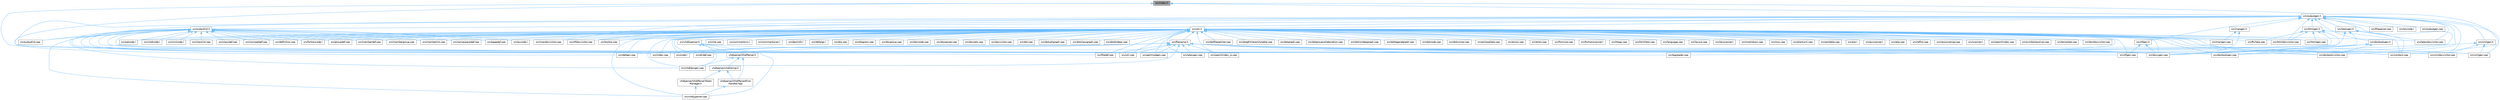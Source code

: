 digraph "src/index.h"
{
 // INTERACTIVE_SVG=YES
 // LATEX_PDF_SIZE
  bgcolor="transparent";
  edge [fontname=Helvetica,fontsize=10,labelfontname=Helvetica,labelfontsize=10];
  node [fontname=Helvetica,fontsize=10,shape=box,height=0.2,width=0.4];
  Node1 [label="src/index.h",height=0.2,width=0.4,color="gray40", fillcolor="grey60", style="filled", fontcolor="black",tooltip=" "];
  Node1 -> Node2 [dir="back",color="steelblue1",style="solid"];
  Node2 [label="src/context.cpp",height=0.2,width=0.4,color="grey40", fillcolor="white", style="filled",URL="$db/d12/context_8cpp.html",tooltip=" "];
  Node1 -> Node3 [dir="back",color="steelblue1",style="solid"];
  Node3 [label="src/doxygen.cpp",height=0.2,width=0.4,color="grey40", fillcolor="white", style="filled",URL="$dc/d98/doxygen_8cpp.html",tooltip=" "];
  Node1 -> Node4 [dir="back",color="steelblue1",style="solid"];
  Node4 [label="src/index.cpp",height=0.2,width=0.4,color="grey40", fillcolor="white", style="filled",URL="$db/d14/index_8cpp.html",tooltip="This file contains functions for the various index pages."];
  Node1 -> Node5 [dir="back",color="steelblue1",style="solid"];
  Node5 [label="src/outputgen.h",height=0.2,width=0.4,color="grey40", fillcolor="white", style="filled",URL="$df/d06/outputgen_8h.html",tooltip=" "];
  Node5 -> Node6 [dir="back",color="steelblue1",style="solid"];
  Node6 [label="src/defgen.cpp",height=0.2,width=0.4,color="grey40", fillcolor="white", style="filled",URL="$d3/d17/defgen_8cpp.html",tooltip=" "];
  Node5 -> Node7 [dir="back",color="steelblue1",style="solid"];
  Node7 [label="src/docbookgen.cpp",height=0.2,width=0.4,color="grey40", fillcolor="white", style="filled",URL="$d8/d29/docbookgen_8cpp.html",tooltip=" "];
  Node5 -> Node8 [dir="back",color="steelblue1",style="solid"];
  Node8 [label="src/docbookgen.h",height=0.2,width=0.4,color="grey40", fillcolor="white", style="filled",URL="$de/dea/docbookgen_8h.html",tooltip=" "];
  Node8 -> Node7 [dir="back",color="steelblue1",style="solid"];
  Node8 -> Node9 [dir="back",color="steelblue1",style="solid"];
  Node9 [label="src/docbookvisitor.cpp",height=0.2,width=0.4,color="grey40", fillcolor="white", style="filled",URL="$dc/d05/docbookvisitor_8cpp.html",tooltip=" "];
  Node8 -> Node3 [dir="back",color="steelblue1",style="solid"];
  Node5 -> Node9 [dir="back",color="steelblue1",style="solid"];
  Node5 -> Node10 [dir="back",color="steelblue1",style="solid"];
  Node10 [label="src/fileparser.cpp",height=0.2,width=0.4,color="grey40", fillcolor="white", style="filled",URL="$d9/d74/fileparser_8cpp.html",tooltip=" "];
  Node5 -> Node11 [dir="back",color="steelblue1",style="solid"];
  Node11 [label="src/htmldocvisitor.cpp",height=0.2,width=0.4,color="grey40", fillcolor="white", style="filled",URL="$da/db0/htmldocvisitor_8cpp.html",tooltip=" "];
  Node5 -> Node12 [dir="back",color="steelblue1",style="solid"];
  Node12 [label="src/htmlgen.h",height=0.2,width=0.4,color="grey40", fillcolor="white", style="filled",URL="$d8/d56/htmlgen_8h.html",tooltip=" "];
  Node12 -> Node2 [dir="back",color="steelblue1",style="solid"];
  Node12 -> Node3 [dir="back",color="steelblue1",style="solid"];
  Node12 -> Node13 [dir="back",color="steelblue1",style="solid"];
  Node13 [label="src/ftvhelp.cpp",height=0.2,width=0.4,color="grey40", fillcolor="white", style="filled",URL="$db/d41/ftvhelp_8cpp.html",tooltip=" "];
  Node12 -> Node11 [dir="back",color="steelblue1",style="solid"];
  Node12 -> Node14 [dir="back",color="steelblue1",style="solid"];
  Node14 [label="src/htmlgen.cpp",height=0.2,width=0.4,color="grey40", fillcolor="white", style="filled",URL="$d8/d6e/htmlgen_8cpp.html",tooltip=" "];
  Node12 -> Node4 [dir="back",color="steelblue1",style="solid"];
  Node5 -> Node15 [dir="back",color="steelblue1",style="solid"];
  Node15 [label="src/latexdocvisitor.cpp",height=0.2,width=0.4,color="grey40", fillcolor="white", style="filled",URL="$d1/d4e/latexdocvisitor_8cpp.html",tooltip=" "];
  Node5 -> Node16 [dir="back",color="steelblue1",style="solid"];
  Node16 [label="src/latexgen.h",height=0.2,width=0.4,color="grey40", fillcolor="white", style="filled",URL="$d6/d9c/latexgen_8h.html",tooltip=" "];
  Node16 -> Node2 [dir="back",color="steelblue1",style="solid"];
  Node16 -> Node3 [dir="back",color="steelblue1",style="solid"];
  Node16 -> Node15 [dir="back",color="steelblue1",style="solid"];
  Node16 -> Node17 [dir="back",color="steelblue1",style="solid"];
  Node17 [label="src/latexgen.cpp",height=0.2,width=0.4,color="grey40", fillcolor="white", style="filled",URL="$d4/d42/latexgen_8cpp.html",tooltip=" "];
  Node5 -> Node18 [dir="back",color="steelblue1",style="solid"];
  Node18 [label="src/lexcode.l",height=0.2,width=0.4,color="grey40", fillcolor="white", style="filled",URL="$d0/d7e/lexcode_8l.html",tooltip=" "];
  Node5 -> Node19 [dir="back",color="steelblue1",style="solid"];
  Node19 [label="src/mandocvisitor.cpp",height=0.2,width=0.4,color="grey40", fillcolor="white", style="filled",URL="$d8/dde/mandocvisitor_8cpp.html",tooltip=" "];
  Node5 -> Node20 [dir="back",color="steelblue1",style="solid"];
  Node20 [label="src/mangen.h",height=0.2,width=0.4,color="grey40", fillcolor="white", style="filled",URL="$da/dc0/mangen_8h.html",tooltip=" "];
  Node20 -> Node3 [dir="back",color="steelblue1",style="solid"];
  Node20 -> Node21 [dir="back",color="steelblue1",style="solid"];
  Node21 [label="src/mangen.cpp",height=0.2,width=0.4,color="grey40", fillcolor="white", style="filled",URL="$d7/de7/mangen_8cpp.html",tooltip=" "];
  Node5 -> Node22 [dir="back",color="steelblue1",style="solid"];
  Node22 [label="src/outputgen.cpp",height=0.2,width=0.4,color="grey40", fillcolor="white", style="filled",URL="$d0/d17/outputgen_8cpp.html",tooltip=" "];
  Node5 -> Node23 [dir="back",color="steelblue1",style="solid"];
  Node23 [label="src/outputlist.cpp",height=0.2,width=0.4,color="grey40", fillcolor="white", style="filled",URL="$db/dd8/outputlist_8cpp.html",tooltip=" "];
  Node5 -> Node24 [dir="back",color="steelblue1",style="solid"];
  Node24 [label="src/outputlist.h",height=0.2,width=0.4,color="grey40", fillcolor="white", style="filled",URL="$d2/db9/outputlist_8h.html",tooltip=" "];
  Node24 -> Node25 [dir="back",color="steelblue1",style="solid"];
  Node25 [label="src/classdef.cpp",height=0.2,width=0.4,color="grey40", fillcolor="white", style="filled",URL="$de/d89/classdef_8cpp.html",tooltip=" "];
  Node24 -> Node26 [dir="back",color="steelblue1",style="solid"];
  Node26 [label="src/classlist.cpp",height=0.2,width=0.4,color="grey40", fillcolor="white", style="filled",URL="$d6/d10/classlist_8cpp.html",tooltip=" "];
  Node24 -> Node27 [dir="back",color="steelblue1",style="solid"];
  Node27 [label="src/code.l",height=0.2,width=0.4,color="grey40", fillcolor="white", style="filled",URL="$da/d1f/code_8l.html",tooltip=" "];
  Node24 -> Node28 [dir="back",color="steelblue1",style="solid"];
  Node28 [label="src/conceptdef.cpp",height=0.2,width=0.4,color="grey40", fillcolor="white", style="filled",URL="$d8/d0a/conceptdef_8cpp.html",tooltip=" "];
  Node24 -> Node29 [dir="back",color="steelblue1",style="solid"];
  Node29 [label="src/definition.cpp",height=0.2,width=0.4,color="grey40", fillcolor="white", style="filled",URL="$d3/dea/definition_8cpp.html",tooltip=" "];
  Node24 -> Node30 [dir="back",color="steelblue1",style="solid"];
  Node30 [label="src/dirdef.cpp",height=0.2,width=0.4,color="grey40", fillcolor="white", style="filled",URL="$d8/d52/dirdef_8cpp.html",tooltip=" "];
  Node24 -> Node3 [dir="back",color="steelblue1",style="solid"];
  Node24 -> Node31 [dir="back",color="steelblue1",style="solid"];
  Node31 [label="src/filedef.cpp",height=0.2,width=0.4,color="grey40", fillcolor="white", style="filled",URL="$d6/ddc/filedef_8cpp.html",tooltip=" "];
  Node24 -> Node32 [dir="back",color="steelblue1",style="solid"];
  Node32 [label="src/fortrancode.l",height=0.2,width=0.4,color="grey40", fillcolor="white", style="filled",URL="$d9/d5b/fortrancode_8l.html",tooltip=" "];
  Node24 -> Node33 [dir="back",color="steelblue1",style="solid"];
  Node33 [label="src/groupdef.cpp",height=0.2,width=0.4,color="grey40", fillcolor="white", style="filled",URL="$d6/d42/groupdef_8cpp.html",tooltip=" "];
  Node24 -> Node4 [dir="back",color="steelblue1",style="solid"];
  Node24 -> Node34 [dir="back",color="steelblue1",style="solid"];
  Node34 [label="src/memberdef.cpp",height=0.2,width=0.4,color="grey40", fillcolor="white", style="filled",URL="$d0/d72/memberdef_8cpp.html",tooltip=" "];
  Node24 -> Node35 [dir="back",color="steelblue1",style="solid"];
  Node35 [label="src/membergroup.cpp",height=0.2,width=0.4,color="grey40", fillcolor="white", style="filled",URL="$d6/d18/membergroup_8cpp.html",tooltip=" "];
  Node24 -> Node36 [dir="back",color="steelblue1",style="solid"];
  Node36 [label="src/memberlist.cpp",height=0.2,width=0.4,color="grey40", fillcolor="white", style="filled",URL="$d0/d14/memberlist_8cpp.html",tooltip=" "];
  Node24 -> Node37 [dir="back",color="steelblue1",style="solid"];
  Node37 [label="src/namespacedef.cpp",height=0.2,width=0.4,color="grey40", fillcolor="white", style="filled",URL="$d7/d1c/namespacedef_8cpp.html",tooltip=" "];
  Node24 -> Node23 [dir="back",color="steelblue1",style="solid"];
  Node24 -> Node38 [dir="back",color="steelblue1",style="solid"];
  Node38 [label="src/pagedef.cpp",height=0.2,width=0.4,color="grey40", fillcolor="white", style="filled",URL="$d9/db4/pagedef_8cpp.html",tooltip=" "];
  Node24 -> Node39 [dir="back",color="steelblue1",style="solid"];
  Node39 [label="src/pycode.l",height=0.2,width=0.4,color="grey40", fillcolor="white", style="filled",URL="$d3/ded/pycode_8l.html",tooltip=" "];
  Node24 -> Node40 [dir="back",color="steelblue1",style="solid"];
  Node40 [label="src/sqlcode.l",height=0.2,width=0.4,color="grey40", fillcolor="white", style="filled",URL="$d2/dda/sqlcode_8l.html",tooltip=" "];
  Node24 -> Node41 [dir="back",color="steelblue1",style="solid"];
  Node41 [label="src/util.cpp",height=0.2,width=0.4,color="grey40", fillcolor="white", style="filled",URL="$df/d2d/util_8cpp.html",tooltip=" "];
  Node24 -> Node42 [dir="back",color="steelblue1",style="solid"];
  Node42 [label="src/vhdlcode.l",height=0.2,width=0.4,color="grey40", fillcolor="white", style="filled",URL="$d5/d6a/vhdlcode_8l.html",tooltip=" "];
  Node24 -> Node43 [dir="back",color="steelblue1",style="solid"];
  Node43 [label="src/vhdldocgen.cpp",height=0.2,width=0.4,color="grey40", fillcolor="white", style="filled",URL="$de/dea/vhdldocgen_8cpp.html",tooltip=" "];
  Node24 -> Node44 [dir="back",color="steelblue1",style="solid"];
  Node44 [label="src/vhdljjparser.cpp",height=0.2,width=0.4,color="grey40", fillcolor="white", style="filled",URL="$d1/d86/vhdljjparser_8cpp.html",tooltip=" "];
  Node24 -> Node45 [dir="back",color="steelblue1",style="solid"];
  Node45 [label="src/xmlcode.l",height=0.2,width=0.4,color="grey40", fillcolor="white", style="filled",URL="$dc/dc1/xmlcode_8l.html",tooltip=" "];
  Node5 -> Node46 [dir="back",color="steelblue1",style="solid"];
  Node46 [label="src/rtfdocvisitor.cpp",height=0.2,width=0.4,color="grey40", fillcolor="white", style="filled",URL="$de/d9a/rtfdocvisitor_8cpp.html",tooltip=" "];
  Node5 -> Node47 [dir="back",color="steelblue1",style="solid"];
  Node47 [label="src/rtfgen.h",height=0.2,width=0.4,color="grey40", fillcolor="white", style="filled",URL="$d4/daa/rtfgen_8h.html",tooltip=" "];
  Node47 -> Node3 [dir="back",color="steelblue1",style="solid"];
  Node47 -> Node48 [dir="back",color="steelblue1",style="solid"];
  Node48 [label="src/rtfgen.cpp",height=0.2,width=0.4,color="grey40", fillcolor="white", style="filled",URL="$d0/d9c/rtfgen_8cpp.html",tooltip=" "];
  Node5 -> Node49 [dir="back",color="steelblue1",style="solid"];
  Node49 [label="src/tooltip.cpp",height=0.2,width=0.4,color="grey40", fillcolor="white", style="filled",URL="$d7/d56/tooltip_8cpp.html",tooltip=" "];
  Node5 -> Node50 [dir="back",color="steelblue1",style="solid"];
  Node50 [label="src/util.h",height=0.2,width=0.4,color="grey40", fillcolor="white", style="filled",URL="$d8/d3c/util_8h.html",tooltip="A bunch of utility functions."];
  Node50 -> Node51 [dir="back",color="steelblue1",style="solid"];
  Node51 [label="src/cite.cpp",height=0.2,width=0.4,color="grey40", fillcolor="white", style="filled",URL="$d5/d0b/cite_8cpp.html",tooltip=" "];
  Node50 -> Node25 [dir="back",color="steelblue1",style="solid"];
  Node50 -> Node26 [dir="back",color="steelblue1",style="solid"];
  Node50 -> Node27 [dir="back",color="steelblue1",style="solid"];
  Node50 -> Node52 [dir="back",color="steelblue1",style="solid"];
  Node52 [label="src/commentcnv.l",height=0.2,width=0.4,color="grey40", fillcolor="white", style="filled",URL="$d0/d47/commentcnv_8l.html",tooltip=" "];
  Node50 -> Node53 [dir="back",color="steelblue1",style="solid"];
  Node53 [label="src/commentscan.l",height=0.2,width=0.4,color="grey40", fillcolor="white", style="filled",URL="$d7/d5f/commentscan_8l.html",tooltip=" "];
  Node50 -> Node28 [dir="back",color="steelblue1",style="solid"];
  Node50 -> Node2 [dir="back",color="steelblue1",style="solid"];
  Node50 -> Node54 [dir="back",color="steelblue1",style="solid"];
  Node54 [label="src/declinfo.l",height=0.2,width=0.4,color="grey40", fillcolor="white", style="filled",URL="$d8/d0f/declinfo_8l.html",tooltip=" "];
  Node50 -> Node55 [dir="back",color="steelblue1",style="solid"];
  Node55 [label="src/defargs.l",height=0.2,width=0.4,color="grey40", fillcolor="white", style="filled",URL="$de/df3/defargs_8l.html",tooltip=" "];
  Node50 -> Node6 [dir="back",color="steelblue1",style="solid"];
  Node50 -> Node29 [dir="back",color="steelblue1",style="solid"];
  Node50 -> Node56 [dir="back",color="steelblue1",style="solid"];
  Node56 [label="src/dia.cpp",height=0.2,width=0.4,color="grey40", fillcolor="white", style="filled",URL="$d1/df5/dia_8cpp.html",tooltip=" "];
  Node50 -> Node57 [dir="back",color="steelblue1",style="solid"];
  Node57 [label="src/diagram.cpp",height=0.2,width=0.4,color="grey40", fillcolor="white", style="filled",URL="$da/d0d/diagram_8cpp.html",tooltip=" "];
  Node50 -> Node30 [dir="back",color="steelblue1",style="solid"];
  Node50 -> Node7 [dir="back",color="steelblue1",style="solid"];
  Node50 -> Node9 [dir="back",color="steelblue1",style="solid"];
  Node50 -> Node58 [dir="back",color="steelblue1",style="solid"];
  Node58 [label="src/docgroup.cpp",height=0.2,width=0.4,color="grey40", fillcolor="white", style="filled",URL="$d3/d36/docgroup_8cpp.html",tooltip=" "];
  Node50 -> Node59 [dir="back",color="steelblue1",style="solid"];
  Node59 [label="src/docnode.cpp",height=0.2,width=0.4,color="grey40", fillcolor="white", style="filled",URL="$d0/d2b/docnode_8cpp.html",tooltip=" "];
  Node50 -> Node60 [dir="back",color="steelblue1",style="solid"];
  Node60 [label="src/docparser.cpp",height=0.2,width=0.4,color="grey40", fillcolor="white", style="filled",URL="$da/d17/docparser_8cpp.html",tooltip=" "];
  Node50 -> Node61 [dir="back",color="steelblue1",style="solid"];
  Node61 [label="src/docsets.cpp",height=0.2,width=0.4,color="grey40", fillcolor="white", style="filled",URL="$d7/d8f/docsets_8cpp.html",tooltip=" "];
  Node50 -> Node62 [dir="back",color="steelblue1",style="solid"];
  Node62 [label="src/docvisitor.cpp",height=0.2,width=0.4,color="grey40", fillcolor="white", style="filled",URL="$da/d39/docvisitor_8cpp.html",tooltip=" "];
  Node50 -> Node63 [dir="back",color="steelblue1",style="solid"];
  Node63 [label="src/dot.cpp",height=0.2,width=0.4,color="grey40", fillcolor="white", style="filled",URL="$de/daa/dot_8cpp.html",tooltip=" "];
  Node50 -> Node64 [dir="back",color="steelblue1",style="solid"];
  Node64 [label="src/dotcallgraph.cpp",height=0.2,width=0.4,color="grey40", fillcolor="white", style="filled",URL="$d4/dd5/dotcallgraph_8cpp.html",tooltip=" "];
  Node50 -> Node65 [dir="back",color="steelblue1",style="solid"];
  Node65 [label="src/dotclassgraph.cpp",height=0.2,width=0.4,color="grey40", fillcolor="white", style="filled",URL="$d4/dcd/dotclassgraph_8cpp.html",tooltip=" "];
  Node50 -> Node66 [dir="back",color="steelblue1",style="solid"];
  Node66 [label="src/dotdirdeps.cpp",height=0.2,width=0.4,color="grey40", fillcolor="white", style="filled",URL="$da/d45/dotdirdeps_8cpp.html",tooltip=" "];
  Node50 -> Node67 [dir="back",color="steelblue1",style="solid"];
  Node67 [label="src/dotfilepatcher.cpp",height=0.2,width=0.4,color="grey40", fillcolor="white", style="filled",URL="$d9/d92/dotfilepatcher_8cpp.html",tooltip=" "];
  Node50 -> Node68 [dir="back",color="steelblue1",style="solid"];
  Node68 [label="src/dotgfxhierarchytable.cpp",height=0.2,width=0.4,color="grey40", fillcolor="white", style="filled",URL="$d4/d09/dotgfxhierarchytable_8cpp.html",tooltip=" "];
  Node50 -> Node69 [dir="back",color="steelblue1",style="solid"];
  Node69 [label="src/dotgraph.cpp",height=0.2,width=0.4,color="grey40", fillcolor="white", style="filled",URL="$de/d45/dotgraph_8cpp.html",tooltip=" "];
  Node50 -> Node70 [dir="back",color="steelblue1",style="solid"];
  Node70 [label="src/dotgroupcollaboration.cpp",height=0.2,width=0.4,color="grey40", fillcolor="white", style="filled",URL="$d1/d86/dotgroupcollaboration_8cpp.html",tooltip=" "];
  Node50 -> Node71 [dir="back",color="steelblue1",style="solid"];
  Node71 [label="src/dotincldepgraph.cpp",height=0.2,width=0.4,color="grey40", fillcolor="white", style="filled",URL="$da/d57/dotincldepgraph_8cpp.html",tooltip=" "];
  Node50 -> Node72 [dir="back",color="steelblue1",style="solid"];
  Node72 [label="src/dotlegendgraph.cpp",height=0.2,width=0.4,color="grey40", fillcolor="white", style="filled",URL="$d4/d33/dotlegendgraph_8cpp.html",tooltip=" "];
  Node50 -> Node73 [dir="back",color="steelblue1",style="solid"];
  Node73 [label="src/dotnode.cpp",height=0.2,width=0.4,color="grey40", fillcolor="white", style="filled",URL="$df/d58/dotnode_8cpp.html",tooltip=" "];
  Node50 -> Node74 [dir="back",color="steelblue1",style="solid"];
  Node74 [label="src/dotrunner.cpp",height=0.2,width=0.4,color="grey40", fillcolor="white", style="filled",URL="$d1/dfe/dotrunner_8cpp.html",tooltip=" "];
  Node50 -> Node3 [dir="back",color="steelblue1",style="solid"];
  Node50 -> Node75 [dir="back",color="steelblue1",style="solid"];
  Node75 [label="src/eclipsehelp.cpp",height=0.2,width=0.4,color="grey40", fillcolor="white", style="filled",URL="$d8/d56/eclipsehelp_8cpp.html",tooltip=" "];
  Node50 -> Node76 [dir="back",color="steelblue1",style="solid"];
  Node76 [label="src/emoji.cpp",height=0.2,width=0.4,color="grey40", fillcolor="white", style="filled",URL="$d2/d38/emoji_8cpp.html",tooltip=" "];
  Node50 -> Node77 [dir="back",color="steelblue1",style="solid"];
  Node77 [label="src/entry.cpp",height=0.2,width=0.4,color="grey40", fillcolor="white", style="filled",URL="$d2/dd2/entry_8cpp.html",tooltip=" "];
  Node50 -> Node31 [dir="back",color="steelblue1",style="solid"];
  Node50 -> Node78 [dir="back",color="steelblue1",style="solid"];
  Node78 [label="src/filename.h",height=0.2,width=0.4,color="grey40", fillcolor="white", style="filled",URL="$dc/dd6/filename_8h.html",tooltip=" "];
  Node78 -> Node27 [dir="back",color="steelblue1",style="solid"];
  Node78 -> Node2 [dir="back",color="steelblue1",style="solid"];
  Node78 -> Node6 [dir="back",color="steelblue1",style="solid"];
  Node78 -> Node30 [dir="back",color="steelblue1",style="solid"];
  Node78 -> Node7 [dir="back",color="steelblue1",style="solid"];
  Node78 -> Node9 [dir="back",color="steelblue1",style="solid"];
  Node78 -> Node3 [dir="back",color="steelblue1",style="solid"];
  Node78 -> Node31 [dir="back",color="steelblue1",style="solid"];
  Node78 -> Node4 [dir="back",color="steelblue1",style="solid"];
  Node78 -> Node17 [dir="back",color="steelblue1",style="solid"];
  Node78 -> Node79 [dir="back",color="steelblue1",style="solid"];
  Node79 [label="src/perlmodgen.cpp",height=0.2,width=0.4,color="grey40", fillcolor="white", style="filled",URL="$de/dd0/perlmodgen_8cpp.html",tooltip=" "];
  Node78 -> Node48 [dir="back",color="steelblue1",style="solid"];
  Node78 -> Node80 [dir="back",color="steelblue1",style="solid"];
  Node80 [label="src/searchindex_js.cpp",height=0.2,width=0.4,color="grey40", fillcolor="white", style="filled",URL="$d9/d2f/searchindex__js_8cpp.html",tooltip=" "];
  Node78 -> Node81 [dir="back",color="steelblue1",style="solid"];
  Node81 [label="src/tagreader.cpp",height=0.2,width=0.4,color="grey40", fillcolor="white", style="filled",URL="$d4/d7b/tagreader_8cpp.html",tooltip=" "];
  Node78 -> Node41 [dir="back",color="steelblue1",style="solid"];
  Node78 -> Node43 [dir="back",color="steelblue1",style="solid"];
  Node78 -> Node82 [dir="back",color="steelblue1",style="solid"];
  Node82 [label="src/xmldocvisitor.cpp",height=0.2,width=0.4,color="grey40", fillcolor="white", style="filled",URL="$dd/db6/xmldocvisitor_8cpp.html",tooltip=" "];
  Node78 -> Node83 [dir="back",color="steelblue1",style="solid"];
  Node83 [label="src/xmlgen.cpp",height=0.2,width=0.4,color="grey40", fillcolor="white", style="filled",URL="$d0/dc3/xmlgen_8cpp.html",tooltip=" "];
  Node50 -> Node84 [dir="back",color="steelblue1",style="solid"];
  Node84 [label="src/formula.cpp",height=0.2,width=0.4,color="grey40", fillcolor="white", style="filled",URL="$d7/d5b/formula_8cpp.html",tooltip=" "];
  Node50 -> Node32 [dir="back",color="steelblue1",style="solid"];
  Node50 -> Node85 [dir="back",color="steelblue1",style="solid"];
  Node85 [label="src/fortranscanner.l",height=0.2,width=0.4,color="grey40", fillcolor="white", style="filled",URL="$dd/d00/fortranscanner_8l.html",tooltip=" "];
  Node50 -> Node13 [dir="back",color="steelblue1",style="solid"];
  Node50 -> Node33 [dir="back",color="steelblue1",style="solid"];
  Node50 -> Node86 [dir="back",color="steelblue1",style="solid"];
  Node86 [label="src/htags.cpp",height=0.2,width=0.4,color="grey40", fillcolor="white", style="filled",URL="$d9/db7/htags_8cpp.html",tooltip=" "];
  Node50 -> Node11 [dir="back",color="steelblue1",style="solid"];
  Node50 -> Node14 [dir="back",color="steelblue1",style="solid"];
  Node50 -> Node87 [dir="back",color="steelblue1",style="solid"];
  Node87 [label="src/htmlhelp.cpp",height=0.2,width=0.4,color="grey40", fillcolor="white", style="filled",URL="$d3/d4b/htmlhelp_8cpp.html",tooltip=" "];
  Node50 -> Node4 [dir="back",color="steelblue1",style="solid"];
  Node50 -> Node88 [dir="back",color="steelblue1",style="solid"];
  Node88 [label="src/language.cpp",height=0.2,width=0.4,color="grey40", fillcolor="white", style="filled",URL="$d2/d48/language_8cpp.html",tooltip=" "];
  Node50 -> Node15 [dir="back",color="steelblue1",style="solid"];
  Node50 -> Node17 [dir="back",color="steelblue1",style="solid"];
  Node50 -> Node89 [dir="back",color="steelblue1",style="solid"];
  Node89 [label="src/layout.cpp",height=0.2,width=0.4,color="grey40", fillcolor="white", style="filled",URL="$db/d16/layout_8cpp.html",tooltip=" "];
  Node50 -> Node90 [dir="back",color="steelblue1",style="solid"];
  Node90 [label="src/lexscanner.l",height=0.2,width=0.4,color="grey40", fillcolor="white", style="filled",URL="$d4/d7d/lexscanner_8l.html",tooltip=" "];
  Node50 -> Node19 [dir="back",color="steelblue1",style="solid"];
  Node50 -> Node21 [dir="back",color="steelblue1",style="solid"];
  Node50 -> Node91 [dir="back",color="steelblue1",style="solid"];
  Node91 [label="src/markdown.cpp",height=0.2,width=0.4,color="grey40", fillcolor="white", style="filled",URL="$de/d04/markdown_8cpp.html",tooltip=" "];
  Node50 -> Node34 [dir="back",color="steelblue1",style="solid"];
  Node50 -> Node35 [dir="back",color="steelblue1",style="solid"];
  Node50 -> Node36 [dir="back",color="steelblue1",style="solid"];
  Node50 -> Node92 [dir="back",color="steelblue1",style="solid"];
  Node92 [label="src/msc.cpp",height=0.2,width=0.4,color="grey40", fillcolor="white", style="filled",URL="$db/d33/msc_8cpp.html",tooltip=" "];
  Node50 -> Node37 [dir="back",color="steelblue1",style="solid"];
  Node50 -> Node38 [dir="back",color="steelblue1",style="solid"];
  Node50 -> Node79 [dir="back",color="steelblue1",style="solid"];
  Node50 -> Node93 [dir="back",color="steelblue1",style="solid"];
  Node93 [label="src/plantuml.cpp",height=0.2,width=0.4,color="grey40", fillcolor="white", style="filled",URL="$d7/d5b/plantuml_8cpp.html",tooltip=" "];
  Node50 -> Node94 [dir="back",color="steelblue1",style="solid"];
  Node94 [label="src/portable.cpp",height=0.2,width=0.4,color="grey40", fillcolor="white", style="filled",URL="$d0/d1c/portable_8cpp.html",tooltip=" "];
  Node50 -> Node95 [dir="back",color="steelblue1",style="solid"];
  Node95 [label="src/pre.l",height=0.2,width=0.4,color="grey40", fillcolor="white", style="filled",URL="$d0/da7/pre_8l.html",tooltip=" "];
  Node50 -> Node39 [dir="back",color="steelblue1",style="solid"];
  Node50 -> Node96 [dir="back",color="steelblue1",style="solid"];
  Node96 [label="src/pyscanner.l",height=0.2,width=0.4,color="grey40", fillcolor="white", style="filled",URL="$de/d2b/pyscanner_8l.html",tooltip=" "];
  Node50 -> Node97 [dir="back",color="steelblue1",style="solid"];
  Node97 [label="src/qhp.cpp",height=0.2,width=0.4,color="grey40", fillcolor="white", style="filled",URL="$d9/d45/qhp_8cpp.html",tooltip=" "];
  Node50 -> Node98 [dir="back",color="steelblue1",style="solid"];
  Node98 [label="src/reflist.cpp",height=0.2,width=0.4,color="grey40", fillcolor="white", style="filled",URL="$d4/d09/reflist_8cpp.html",tooltip=" "];
  Node50 -> Node99 [dir="back",color="steelblue1",style="solid"];
  Node99 [label="src/resourcemgr.cpp",height=0.2,width=0.4,color="grey40", fillcolor="white", style="filled",URL="$d6/dde/resourcemgr_8cpp.html",tooltip=" "];
  Node50 -> Node46 [dir="back",color="steelblue1",style="solid"];
  Node50 -> Node48 [dir="back",color="steelblue1",style="solid"];
  Node50 -> Node100 [dir="back",color="steelblue1",style="solid"];
  Node100 [label="src/scanner.l",height=0.2,width=0.4,color="grey40", fillcolor="white", style="filled",URL="$da/d11/scanner_8l.html",tooltip=" "];
  Node50 -> Node101 [dir="back",color="steelblue1",style="solid"];
  Node101 [label="src/searchindex.cpp",height=0.2,width=0.4,color="grey40", fillcolor="white", style="filled",URL="$d7/d79/searchindex_8cpp.html",tooltip=" "];
  Node50 -> Node80 [dir="back",color="steelblue1",style="solid"];
  Node50 -> Node40 [dir="back",color="steelblue1",style="solid"];
  Node50 -> Node102 [dir="back",color="steelblue1",style="solid"];
  Node102 [label="src/symbolresolver.cpp",height=0.2,width=0.4,color="grey40", fillcolor="white", style="filled",URL="$d2/d99/symbolresolver_8cpp.html",tooltip=" "];
  Node50 -> Node81 [dir="back",color="steelblue1",style="solid"];
  Node50 -> Node103 [dir="back",color="steelblue1",style="solid"];
  Node103 [label="src/template.cpp",height=0.2,width=0.4,color="grey40", fillcolor="white", style="filled",URL="$df/d54/template_8cpp.html",tooltip=" "];
  Node50 -> Node104 [dir="back",color="steelblue1",style="solid"];
  Node104 [label="src/textdocvisitor.cpp",height=0.2,width=0.4,color="grey40", fillcolor="white", style="filled",URL="$d3/da6/textdocvisitor_8cpp.html",tooltip=" "];
  Node50 -> Node49 [dir="back",color="steelblue1",style="solid"];
  Node50 -> Node41 [dir="back",color="steelblue1",style="solid"];
  Node50 -> Node42 [dir="back",color="steelblue1",style="solid"];
  Node50 -> Node43 [dir="back",color="steelblue1",style="solid"];
  Node50 -> Node44 [dir="back",color="steelblue1",style="solid"];
  Node50 -> Node105 [dir="back",color="steelblue1",style="solid"];
  Node105 [label="src/vhdljjparser.h",height=0.2,width=0.4,color="grey40", fillcolor="white", style="filled",URL="$d2/d55/vhdljjparser_8h.html",tooltip=" "];
  Node105 -> Node3 [dir="back",color="steelblue1",style="solid"];
  Node105 -> Node43 [dir="back",color="steelblue1",style="solid"];
  Node105 -> Node44 [dir="back",color="steelblue1",style="solid"];
  Node105 -> Node106 [dir="back",color="steelblue1",style="solid"];
  Node106 [label="vhdlparser/VhdlParser.h",height=0.2,width=0.4,color="grey40", fillcolor="white", style="filled",URL="$d5/df9/_vhdl_parser_8h.html",tooltip=" "];
  Node106 -> Node43 [dir="back",color="steelblue1",style="solid"];
  Node106 -> Node107 [dir="back",color="steelblue1",style="solid"];
  Node107 [label="vhdlparser/VhdlParserError\lHandler.hpp",height=0.2,width=0.4,color="grey40", fillcolor="white", style="filled",URL="$d2/dc3/_vhdl_parser_error_handler_8hpp.html",tooltip=" "];
  Node107 -> Node44 [dir="back",color="steelblue1",style="solid"];
  Node106 -> Node108 [dir="back",color="steelblue1",style="solid"];
  Node108 [label="vhdlparser/vhdlstring.h",height=0.2,width=0.4,color="grey40", fillcolor="white", style="filled",URL="$d9/d48/vhdlstring_8h.html",tooltip=" "];
  Node108 -> Node107 [dir="back",color="steelblue1",style="solid"];
  Node108 -> Node109 [dir="back",color="steelblue1",style="solid"];
  Node109 [label="vhdlparser/VhdlParserToken\lManager.h",height=0.2,width=0.4,color="grey40", fillcolor="white", style="filled",URL="$d7/dad/_vhdl_parser_token_manager_8h.html",tooltip=" "];
  Node109 -> Node44 [dir="back",color="steelblue1",style="solid"];
  Node50 -> Node45 [dir="back",color="steelblue1",style="solid"];
  Node50 -> Node82 [dir="back",color="steelblue1",style="solid"];
  Node50 -> Node83 [dir="back",color="steelblue1",style="solid"];
  Node5 -> Node82 [dir="back",color="steelblue1",style="solid"];
  Node5 -> Node83 [dir="back",color="steelblue1",style="solid"];
  Node5 -> Node110 [dir="back",color="steelblue1",style="solid"];
  Node110 [label="src/xmlgen.h",height=0.2,width=0.4,color="grey40", fillcolor="white", style="filled",URL="$d9/d67/xmlgen_8h.html",tooltip=" "];
  Node110 -> Node3 [dir="back",color="steelblue1",style="solid"];
  Node110 -> Node82 [dir="back",color="steelblue1",style="solid"];
  Node110 -> Node83 [dir="back",color="steelblue1",style="solid"];
}
